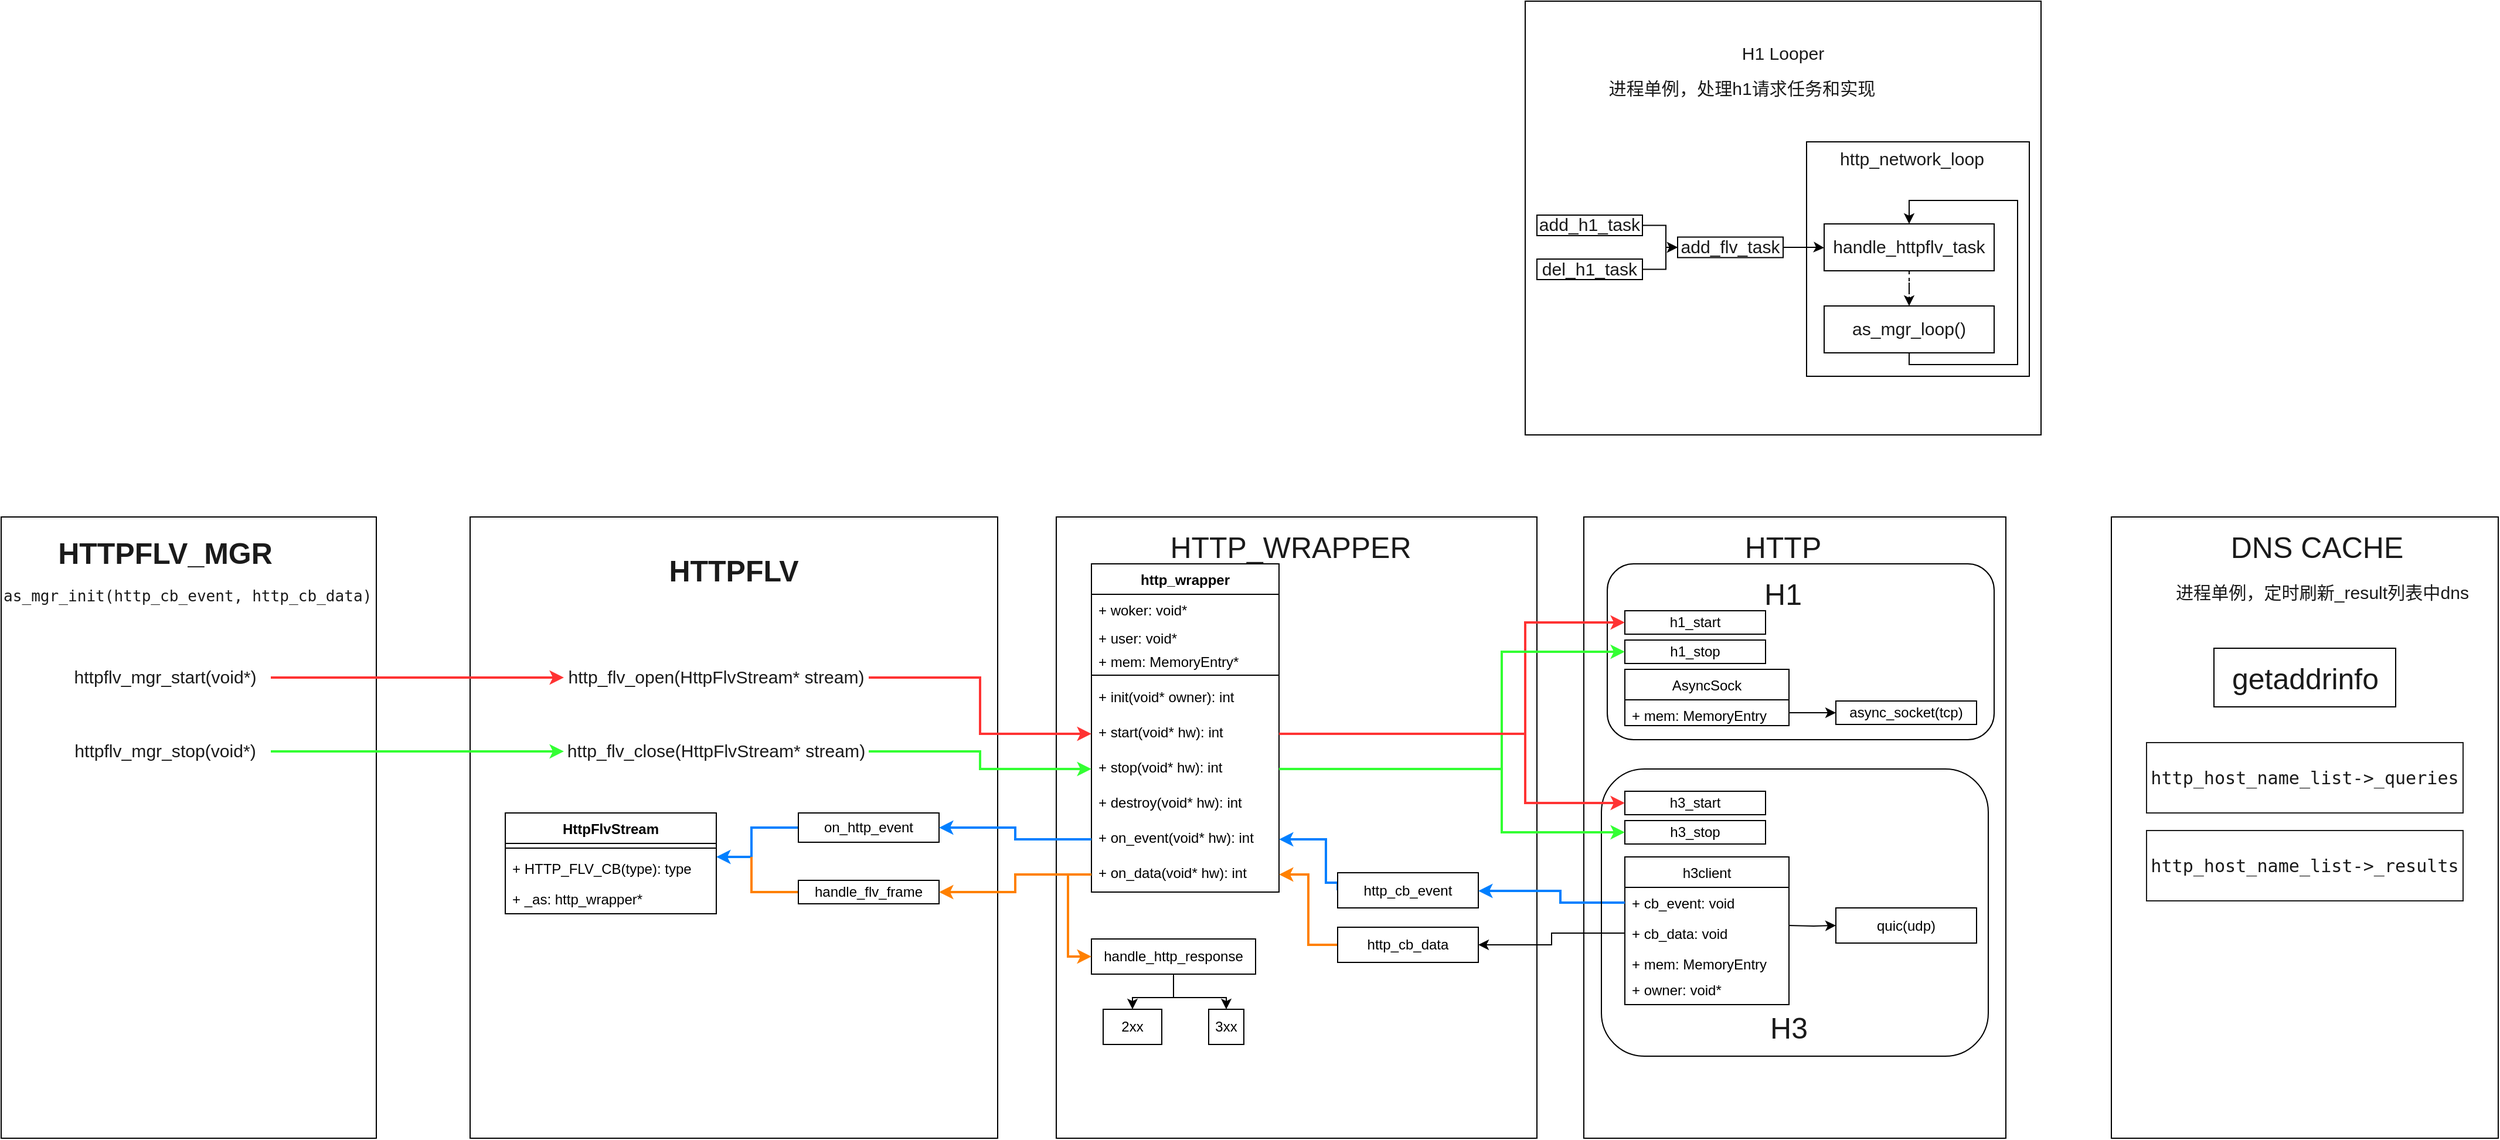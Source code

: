 <mxfile version="20.4.0" type="github"><diagram id="vO1amvy0kyj9_wai8O6I" name="Page-1"><mxGraphModel dx="2225" dy="1867" grid="1" gridSize="10" guides="1" tooltips="1" connect="1" arrows="1" fold="1" page="1" pageScale="1" pageWidth="850" pageHeight="1100" math="0" shadow="0"><root><mxCell id="0"/><mxCell id="1" parent="0"/><mxCell id="cA0amRriEJMc-7uIuHtY-74" value="" style="rounded=0;whiteSpace=wrap;html=1;fontFamily=Helvetica;fontSize=25;fontColor=#1A1A1A;fillColor=none;gradientColor=none;" parent="1" vertex="1"><mxGeometry x="410" y="90" width="410" height="530" as="geometry"/></mxCell><mxCell id="cA0amRriEJMc-7uIuHtY-109" value="" style="rounded=0;whiteSpace=wrap;html=1;fontFamily=Helvetica;fontSize=15.067;fontColor=#1A1A1A;fillColor=none;gradientColor=none;" parent="1" vertex="1"><mxGeometry x="-490" y="90" width="320" height="530" as="geometry"/></mxCell><mxCell id="cA0amRriEJMc-7uIuHtY-4" value="" style="whiteSpace=wrap;html=1;" parent="1" vertex="1"><mxGeometry x="810" y="-350" width="440" height="370" as="geometry"/></mxCell><mxCell id="cA0amRriEJMc-7uIuHtY-106" value="" style="rounded=0;whiteSpace=wrap;html=1;fontFamily=Helvetica;fontSize=15.067;fontColor=#1A1A1A;fillColor=none;gradientColor=none;" parent="1" vertex="1"><mxGeometry x="1050" y="-230" width="190" height="200" as="geometry"/></mxCell><mxCell id="cA0amRriEJMc-7uIuHtY-70" value="" style="rounded=0;whiteSpace=wrap;html=1;fontFamily=Helvetica;fontSize=12;fontColor=#1A1A1A;fillColor=none;gradientColor=none;" parent="1" vertex="1"><mxGeometry x="-90" y="90" width="450" height="530" as="geometry"/></mxCell><mxCell id="cA0amRriEJMc-7uIuHtY-83" value="" style="rounded=0;whiteSpace=wrap;html=1;fontFamily=Helvetica;fontSize=25;fontColor=#1A1A1A;fillColor=none;gradientColor=none;" parent="1" vertex="1"><mxGeometry x="1310" y="90" width="330" height="530" as="geometry"/></mxCell><mxCell id="cA0amRriEJMc-7uIuHtY-76" value="" style="rounded=0;whiteSpace=wrap;html=1;fontFamily=Helvetica;fontSize=25;fontColor=#1A1A1A;fillColor=none;gradientColor=none;" parent="1" vertex="1"><mxGeometry x="860" y="90" width="360" height="530" as="geometry"/></mxCell><mxCell id="cA0amRriEJMc-7uIuHtY-78" value="" style="rounded=1;whiteSpace=wrap;html=1;fontFamily=Helvetica;fontSize=25;fontColor=#1A1A1A;fillColor=none;gradientColor=none;" parent="1" vertex="1"><mxGeometry x="880" y="130" width="330" height="150" as="geometry"/></mxCell><mxCell id="cA0amRriEJMc-7uIuHtY-5" value="async_socket(tcp)" style="whiteSpace=wrap;html=1;" parent="1" vertex="1"><mxGeometry x="1075" y="247" width="120" height="20" as="geometry"/></mxCell><mxCell id="cA0amRriEJMc-7uIuHtY-6" value="quic(udp)" style="whiteSpace=wrap;html=1;" parent="1" vertex="1"><mxGeometry x="1075" y="423.5" width="120" height="30" as="geometry"/></mxCell><mxCell id="cA0amRriEJMc-7uIuHtY-7" value="http_wrapper" style="swimlane;fontStyle=1;align=center;verticalAlign=top;childLayout=stackLayout;horizontal=1;startSize=26;horizontalStack=0;resizeParent=1;resizeParentMax=0;resizeLast=0;collapsible=1;marginBottom=0;" parent="1" vertex="1"><mxGeometry x="440" y="130" width="160" height="280" as="geometry"/></mxCell><mxCell id="cA0amRriEJMc-7uIuHtY-8" value="+ woker: void*" style="text;strokeColor=none;fillColor=none;align=left;verticalAlign=top;spacingLeft=4;spacingRight=4;overflow=hidden;rotatable=0;points=[[0,0.5],[1,0.5]];portConstraint=eastwest;" parent="cA0amRriEJMc-7uIuHtY-7" vertex="1"><mxGeometry y="26" width="160" height="24" as="geometry"/></mxCell><mxCell id="cA0amRriEJMc-7uIuHtY-11" value="+ user: void*" style="text;strokeColor=none;fillColor=none;align=left;verticalAlign=top;spacingLeft=4;spacingRight=4;overflow=hidden;rotatable=0;points=[[0,0.5],[1,0.5]];portConstraint=eastwest;" parent="cA0amRriEJMc-7uIuHtY-7" vertex="1"><mxGeometry y="50" width="160" height="20" as="geometry"/></mxCell><mxCell id="cA0amRriEJMc-7uIuHtY-12" value="+ mem: MemoryEntry*" style="text;strokeColor=none;fillColor=none;align=left;verticalAlign=top;spacingLeft=4;spacingRight=4;overflow=hidden;rotatable=0;points=[[0,0.5],[1,0.5]];portConstraint=eastwest;" parent="cA0amRriEJMc-7uIuHtY-7" vertex="1"><mxGeometry y="70" width="160" height="20" as="geometry"/></mxCell><mxCell id="cA0amRriEJMc-7uIuHtY-9" value="" style="line;strokeWidth=1;fillColor=none;align=left;verticalAlign=middle;spacingTop=-1;spacingLeft=3;spacingRight=3;rotatable=0;labelPosition=right;points=[];portConstraint=eastwest;" parent="cA0amRriEJMc-7uIuHtY-7" vertex="1"><mxGeometry y="90" width="160" height="10" as="geometry"/></mxCell><mxCell id="cA0amRriEJMc-7uIuHtY-10" value="+ init(void* owner): int" style="text;strokeColor=none;fillColor=none;align=left;verticalAlign=top;spacingLeft=4;spacingRight=4;overflow=hidden;rotatable=0;points=[[0,0.5],[1,0.5]];portConstraint=eastwest;" parent="cA0amRriEJMc-7uIuHtY-7" vertex="1"><mxGeometry y="100" width="160" height="30" as="geometry"/></mxCell><mxCell id="cA0amRriEJMc-7uIuHtY-13" value="+ start(void* hw): int" style="text;strokeColor=none;fillColor=none;align=left;verticalAlign=top;spacingLeft=4;spacingRight=4;overflow=hidden;rotatable=0;points=[[0,0.5],[1,0.5]];portConstraint=eastwest;" parent="cA0amRriEJMc-7uIuHtY-7" vertex="1"><mxGeometry y="130" width="160" height="30" as="geometry"/></mxCell><mxCell id="cA0amRriEJMc-7uIuHtY-14" value="+ stop(void* hw): int" style="text;strokeColor=none;fillColor=none;align=left;verticalAlign=top;spacingLeft=4;spacingRight=4;overflow=hidden;rotatable=0;points=[[0,0.5],[1,0.5]];portConstraint=eastwest;" parent="cA0amRriEJMc-7uIuHtY-7" vertex="1"><mxGeometry y="160" width="160" height="30" as="geometry"/></mxCell><mxCell id="cA0amRriEJMc-7uIuHtY-15" value="+ destroy(void* hw): int" style="text;strokeColor=none;fillColor=none;align=left;verticalAlign=top;spacingLeft=4;spacingRight=4;overflow=hidden;rotatable=0;points=[[0,0.5],[1,0.5]];portConstraint=eastwest;" parent="cA0amRriEJMc-7uIuHtY-7" vertex="1"><mxGeometry y="190" width="160" height="30" as="geometry"/></mxCell><mxCell id="cA0amRriEJMc-7uIuHtY-16" value="+ on_event(void* hw): int" style="text;strokeColor=none;fillColor=none;align=left;verticalAlign=top;spacingLeft=4;spacingRight=4;overflow=hidden;rotatable=0;points=[[0,0.5],[1,0.5]];portConstraint=eastwest;" parent="cA0amRriEJMc-7uIuHtY-7" vertex="1"><mxGeometry y="220" width="160" height="30" as="geometry"/></mxCell><mxCell id="cA0amRriEJMc-7uIuHtY-17" value="+ on_data(void* hw): int" style="text;strokeColor=none;fillColor=none;align=left;verticalAlign=top;spacingLeft=4;spacingRight=4;overflow=hidden;rotatable=0;points=[[0,0.5],[1,0.5]];portConstraint=eastwest;" parent="cA0amRriEJMc-7uIuHtY-7" vertex="1"><mxGeometry y="250" width="160" height="30" as="geometry"/></mxCell><mxCell id="cA0amRriEJMc-7uIuHtY-42" style="edgeStyle=orthogonalEdgeStyle;rounded=0;orthogonalLoop=1;jettySize=auto;html=1;entryX=1;entryY=0.135;entryDx=0;entryDy=0;entryPerimeter=0;endArrow=classic;endFill=1;exitX=0;exitY=0.5;exitDx=0;exitDy=0;strokeWidth=2;strokeColor=#007FFF;" parent="1" source="cA0amRriEJMc-7uIuHtY-18" target="cA0amRriEJMc-7uIuHtY-39" edge="1"><mxGeometry relative="1" as="geometry"><Array as="points"><mxPoint x="150" y="355"/><mxPoint x="150" y="380"/></Array></mxGeometry></mxCell><mxCell id="cA0amRriEJMc-7uIuHtY-18" value="on_http_event" style="whiteSpace=wrap;html=1;" parent="1" vertex="1"><mxGeometry x="190" y="342.5" width="120" height="25" as="geometry"/></mxCell><mxCell id="cA0amRriEJMc-7uIuHtY-26" value="" style="edgeStyle=orthogonalEdgeStyle;rounded=0;orthogonalLoop=1;jettySize=auto;html=1;" parent="1" source="cA0amRriEJMc-7uIuHtY-20" target="cA0amRriEJMc-7uIuHtY-25" edge="1"><mxGeometry relative="1" as="geometry"/></mxCell><mxCell id="cA0amRriEJMc-7uIuHtY-28" style="edgeStyle=orthogonalEdgeStyle;rounded=0;orthogonalLoop=1;jettySize=auto;html=1;entryX=0.5;entryY=0;entryDx=0;entryDy=0;" parent="1" source="cA0amRriEJMc-7uIuHtY-20" target="cA0amRriEJMc-7uIuHtY-27" edge="1"><mxGeometry relative="1" as="geometry"/></mxCell><mxCell id="cA0amRriEJMc-7uIuHtY-20" value="handle_http_response" style="whiteSpace=wrap;html=1;" parent="1" vertex="1"><mxGeometry x="440" y="450" width="140" height="30" as="geometry"/></mxCell><mxCell id="cA0amRriEJMc-7uIuHtY-41" style="edgeStyle=orthogonalEdgeStyle;rounded=0;orthogonalLoop=1;jettySize=auto;html=1;endArrow=none;endFill=0;strokeWidth=2;strokeColor=#FF8000;" parent="1" source="cA0amRriEJMc-7uIuHtY-22" edge="1"><mxGeometry relative="1" as="geometry"><mxPoint x="150" y="380" as="targetPoint"/><Array as="points"><mxPoint x="150" y="410"/></Array></mxGeometry></mxCell><mxCell id="cA0amRriEJMc-7uIuHtY-22" value="handle_flv_frame" style="whiteSpace=wrap;html=1;" parent="1" vertex="1"><mxGeometry x="190" y="400" width="120" height="20" as="geometry"/></mxCell><mxCell id="cA0amRriEJMc-7uIuHtY-25" value="2xx" style="whiteSpace=wrap;html=1;" parent="1" vertex="1"><mxGeometry x="450" y="510" width="50" height="30" as="geometry"/></mxCell><mxCell id="cA0amRriEJMc-7uIuHtY-27" value="3xx" style="whiteSpace=wrap;html=1;" parent="1" vertex="1"><mxGeometry x="540" y="510" width="30" height="30" as="geometry"/></mxCell><mxCell id="cA0amRriEJMc-7uIuHtY-32" style="edgeStyle=orthogonalEdgeStyle;rounded=0;orthogonalLoop=1;jettySize=auto;html=1;entryX=1;entryY=0.5;entryDx=0;entryDy=0;strokeColor=#007FFF;strokeWidth=2;" parent="1" source="cA0amRriEJMc-7uIuHtY-16" target="cA0amRriEJMc-7uIuHtY-18" edge="1"><mxGeometry relative="1" as="geometry"/></mxCell><mxCell id="cA0amRriEJMc-7uIuHtY-33" style="edgeStyle=orthogonalEdgeStyle;rounded=0;orthogonalLoop=1;jettySize=auto;html=1;entryX=0;entryY=0.5;entryDx=0;entryDy=0;strokeWidth=2;strokeColor=#FF8000;" parent="1" source="cA0amRriEJMc-7uIuHtY-17" target="cA0amRriEJMc-7uIuHtY-20" edge="1"><mxGeometry relative="1" as="geometry"/></mxCell><mxCell id="cA0amRriEJMc-7uIuHtY-34" style="edgeStyle=orthogonalEdgeStyle;rounded=0;orthogonalLoop=1;jettySize=auto;html=1;entryX=1;entryY=0.5;entryDx=0;entryDy=0;strokeColor=#FF8000;strokeWidth=2;" parent="1" source="cA0amRriEJMc-7uIuHtY-17" target="cA0amRriEJMc-7uIuHtY-22" edge="1"><mxGeometry relative="1" as="geometry"/></mxCell><mxCell id="cA0amRriEJMc-7uIuHtY-36" value="HttpFlvStream" style="swimlane;fontStyle=1;align=center;verticalAlign=top;childLayout=stackLayout;horizontal=1;startSize=26;horizontalStack=0;resizeParent=1;resizeParentMax=0;resizeLast=0;collapsible=1;marginBottom=0;" parent="1" vertex="1"><mxGeometry x="-60" y="342.5" width="180" height="86" as="geometry"/></mxCell><mxCell id="cA0amRriEJMc-7uIuHtY-38" value="" style="line;strokeWidth=1;fillColor=none;align=left;verticalAlign=middle;spacingTop=-1;spacingLeft=3;spacingRight=3;rotatable=0;labelPosition=right;points=[];portConstraint=eastwest;" parent="cA0amRriEJMc-7uIuHtY-36" vertex="1"><mxGeometry y="26" width="180" height="8" as="geometry"/></mxCell><mxCell id="cA0amRriEJMc-7uIuHtY-39" value="+ HTTP_FLV_CB(type): type" style="text;strokeColor=none;fillColor=none;align=left;verticalAlign=top;spacingLeft=4;spacingRight=4;overflow=hidden;rotatable=0;points=[[0,0.5],[1,0.5]];portConstraint=eastwest;" parent="cA0amRriEJMc-7uIuHtY-36" vertex="1"><mxGeometry y="34" width="180" height="26" as="geometry"/></mxCell><mxCell id="cA0amRriEJMc-7uIuHtY-112" value="+ _as: http_wrapper*" style="text;strokeColor=none;fillColor=none;align=left;verticalAlign=top;spacingLeft=4;spacingRight=4;overflow=hidden;rotatable=0;points=[[0,0.5],[1,0.5]];portConstraint=eastwest;" parent="cA0amRriEJMc-7uIuHtY-36" vertex="1"><mxGeometry y="60" width="180" height="26" as="geometry"/></mxCell><mxCell id="cA0amRriEJMc-7uIuHtY-46" style="edgeStyle=orthogonalEdgeStyle;rounded=0;orthogonalLoop=1;jettySize=auto;html=1;entryX=0;entryY=0.5;entryDx=0;entryDy=0;endArrow=classic;endFill=1;" parent="1" target="cA0amRriEJMc-7uIuHtY-6" edge="1"><mxGeometry relative="1" as="geometry"><mxPoint x="1035" y="438.5" as="sourcePoint"/></mxGeometry></mxCell><mxCell id="cA0amRriEJMc-7uIuHtY-68" style="edgeStyle=orthogonalEdgeStyle;rounded=0;orthogonalLoop=1;jettySize=auto;html=1;fontFamily=Helvetica;fontSize=12;fontColor=#1A1A1A;exitX=0;exitY=0.5;exitDx=0;exitDy=0;strokeColor=#007FFF;strokeWidth=2;" parent="1" source="cA0amRriEJMc-7uIuHtY-48" target="cA0amRriEJMc-7uIuHtY-16" edge="1"><mxGeometry relative="1" as="geometry"><Array as="points"><mxPoint x="640" y="402"/><mxPoint x="640" y="365"/></Array></mxGeometry></mxCell><mxCell id="cA0amRriEJMc-7uIuHtY-48" value="http_cb_event" style="whiteSpace=wrap;html=1;" parent="1" vertex="1"><mxGeometry x="650" y="393.5" width="120" height="30" as="geometry"/></mxCell><mxCell id="cA0amRriEJMc-7uIuHtY-69" style="edgeStyle=orthogonalEdgeStyle;rounded=0;orthogonalLoop=1;jettySize=auto;html=1;entryX=1;entryY=0.5;entryDx=0;entryDy=0;fontFamily=Helvetica;fontSize=12;fontColor=#1A1A1A;exitX=0;exitY=0.5;exitDx=0;exitDy=0;strokeColor=#FF8000;strokeWidth=2;" parent="1" source="cA0amRriEJMc-7uIuHtY-49" target="cA0amRriEJMc-7uIuHtY-17" edge="1"><mxGeometry relative="1" as="geometry"/></mxCell><mxCell id="cA0amRriEJMc-7uIuHtY-49" value="http_cb_data" style="whiteSpace=wrap;html=1;" parent="1" vertex="1"><mxGeometry x="650" y="440" width="120" height="30" as="geometry"/></mxCell><mxCell id="cA0amRriEJMc-7uIuHtY-50" value="AsyncSock" style="swimlane;fontStyle=0;childLayout=stackLayout;horizontal=1;startSize=26;fillColor=none;horizontalStack=0;resizeParent=1;resizeParentMax=0;resizeLast=0;collapsible=1;marginBottom=0;" parent="1" vertex="1"><mxGeometry x="895" y="220" width="140" height="48" as="geometry"/></mxCell><mxCell id="cA0amRriEJMc-7uIuHtY-53" value="+ mem: MemoryEntry" style="text;strokeColor=none;fillColor=none;align=left;verticalAlign=top;spacingLeft=4;spacingRight=4;overflow=hidden;rotatable=0;points=[[0,0.5],[1,0.5]];portConstraint=eastwest;" parent="cA0amRriEJMc-7uIuHtY-50" vertex="1"><mxGeometry y="26" width="140" height="22" as="geometry"/></mxCell><mxCell id="cA0amRriEJMc-7uIuHtY-55" value="h3client" style="swimlane;fontStyle=0;childLayout=stackLayout;horizontal=1;startSize=26;fillColor=none;horizontalStack=0;resizeParent=1;resizeParentMax=0;resizeLast=0;collapsible=1;marginBottom=0;" parent="1" vertex="1"><mxGeometry x="895" y="380" width="140" height="126" as="geometry"/></mxCell><mxCell id="cA0amRriEJMc-7uIuHtY-56" value="+ cb_event: void" style="text;strokeColor=none;fillColor=none;align=left;verticalAlign=top;spacingLeft=4;spacingRight=4;overflow=hidden;rotatable=0;points=[[0,0.5],[1,0.5]];portConstraint=eastwest;" parent="cA0amRriEJMc-7uIuHtY-55" vertex="1"><mxGeometry y="26" width="140" height="26" as="geometry"/></mxCell><mxCell id="cA0amRriEJMc-7uIuHtY-57" value="+ cb_data: void" style="text;strokeColor=none;fillColor=none;align=left;verticalAlign=top;spacingLeft=4;spacingRight=4;overflow=hidden;rotatable=0;points=[[0,0.5],[1,0.5]];portConstraint=eastwest;" parent="cA0amRriEJMc-7uIuHtY-55" vertex="1"><mxGeometry y="52" width="140" height="26" as="geometry"/></mxCell><mxCell id="cA0amRriEJMc-7uIuHtY-58" value="+ mem: MemoryEntry" style="text;strokeColor=none;fillColor=none;align=left;verticalAlign=top;spacingLeft=4;spacingRight=4;overflow=hidden;rotatable=0;points=[[0,0.5],[1,0.5]];portConstraint=eastwest;" parent="cA0amRriEJMc-7uIuHtY-55" vertex="1"><mxGeometry y="78" width="140" height="22" as="geometry"/></mxCell><mxCell id="cA0amRriEJMc-7uIuHtY-59" value="+ owner: void*" style="text;strokeColor=none;fillColor=none;align=left;verticalAlign=top;spacingLeft=4;spacingRight=4;overflow=hidden;rotatable=0;points=[[0,0.5],[1,0.5]];portConstraint=eastwest;" parent="cA0amRriEJMc-7uIuHtY-55" vertex="1"><mxGeometry y="100" width="140" height="26" as="geometry"/></mxCell><mxCell id="cA0amRriEJMc-7uIuHtY-61" style="edgeStyle=orthogonalEdgeStyle;rounded=0;orthogonalLoop=1;jettySize=auto;html=1;entryX=0;entryY=0.5;entryDx=0;entryDy=0;endArrow=classic;endFill=1;" parent="1" source="cA0amRriEJMc-7uIuHtY-53" target="cA0amRriEJMc-7uIuHtY-5" edge="1"><mxGeometry relative="1" as="geometry"/></mxCell><mxCell id="cA0amRriEJMc-7uIuHtY-65" value="&lt;pre style=&quot;font-family: &amp;quot;JetBrains Mono&amp;quot;, monospace; font-size: 9.8pt;&quot;&gt;&lt;span style=&quot;background-color: rgb(255, 255, 255);&quot;&gt;&lt;font color=&quot;#1A1A1A&quot;&gt;as_mgr_init(http_cb_event, http_cb_data)&lt;/font&gt;&lt;/span&gt;&lt;/pre&gt;" style="text;whiteSpace=wrap;html=1;" parent="1" vertex="1"><mxGeometry x="-490" y="130" width="350" height="50" as="geometry"/></mxCell><mxCell id="cA0amRriEJMc-7uIuHtY-66" style="edgeStyle=orthogonalEdgeStyle;rounded=0;orthogonalLoop=1;jettySize=auto;html=1;entryX=1;entryY=0.5;entryDx=0;entryDy=0;fontFamily=Helvetica;fontSize=12;fontColor=#1A1A1A;strokeColor=#007FFF;strokeWidth=2;" parent="1" source="cA0amRriEJMc-7uIuHtY-56" target="cA0amRriEJMc-7uIuHtY-48" edge="1"><mxGeometry relative="1" as="geometry"><Array as="points"><mxPoint x="840" y="419"/><mxPoint x="840" y="409"/><mxPoint x="770" y="409"/></Array></mxGeometry></mxCell><mxCell id="cA0amRriEJMc-7uIuHtY-67" style="edgeStyle=orthogonalEdgeStyle;rounded=0;orthogonalLoop=1;jettySize=auto;html=1;entryX=1;entryY=0.5;entryDx=0;entryDy=0;fontFamily=Helvetica;fontSize=12;fontColor=#1A1A1A;" parent="1" source="cA0amRriEJMc-7uIuHtY-57" target="cA0amRriEJMc-7uIuHtY-49" edge="1"><mxGeometry relative="1" as="geometry"/></mxCell><mxCell id="cA0amRriEJMc-7uIuHtY-71" value="&lt;font style=&quot;font-size: 25px;&quot;&gt;&lt;b&gt;HTTPFLV&lt;/b&gt;&lt;/font&gt;" style="text;html=1;strokeColor=none;fillColor=none;align=center;verticalAlign=middle;whiteSpace=wrap;rounded=0;fontFamily=Helvetica;fontSize=12;fontColor=#1A1A1A;" parent="1" vertex="1"><mxGeometry x="105" y="120" width="60" height="30" as="geometry"/></mxCell><mxCell id="cA0amRriEJMc-7uIuHtY-73" value="&lt;font style=&quot;font-size: 25px;&quot;&gt;&lt;b&gt;HTTPFLV_MGR&lt;/b&gt;&lt;/font&gt;" style="text;html=1;strokeColor=none;fillColor=none;align=center;verticalAlign=middle;whiteSpace=wrap;rounded=0;fontFamily=Helvetica;fontSize=12;fontColor=#1A1A1A;" parent="1" vertex="1"><mxGeometry x="-390" y="100" width="80" height="40" as="geometry"/></mxCell><mxCell id="cA0amRriEJMc-7uIuHtY-75" value="HTTP_WRAPPER" style="text;html=1;strokeColor=none;fillColor=none;align=center;verticalAlign=middle;whiteSpace=wrap;rounded=0;fontFamily=Helvetica;fontSize=25;fontColor=#1A1A1A;" parent="1" vertex="1"><mxGeometry x="580" y="100" width="60" height="30" as="geometry"/></mxCell><mxCell id="cA0amRriEJMc-7uIuHtY-77" value="HTTP" style="text;html=1;strokeColor=none;fillColor=none;align=center;verticalAlign=middle;whiteSpace=wrap;rounded=0;fontFamily=Helvetica;fontSize=25;fontColor=#1A1A1A;" parent="1" vertex="1"><mxGeometry x="1000" y="100" width="60" height="30" as="geometry"/></mxCell><mxCell id="cA0amRriEJMc-7uIuHtY-79" value="H1" style="text;html=1;strokeColor=none;fillColor=none;align=center;verticalAlign=middle;whiteSpace=wrap;rounded=0;fontFamily=Helvetica;fontSize=25;fontColor=#1A1A1A;" parent="1" vertex="1"><mxGeometry x="1000" y="140" width="60" height="30" as="geometry"/></mxCell><mxCell id="cA0amRriEJMc-7uIuHtY-80" value="" style="rounded=1;whiteSpace=wrap;html=1;fontFamily=Helvetica;fontSize=25;fontColor=#1A1A1A;fillColor=none;gradientColor=none;" parent="1" vertex="1"><mxGeometry x="875" y="305" width="330" height="245" as="geometry"/></mxCell><mxCell id="cA0amRriEJMc-7uIuHtY-81" value="H3" style="text;html=1;strokeColor=none;fillColor=none;align=center;verticalAlign=middle;whiteSpace=wrap;rounded=0;fontFamily=Helvetica;fontSize=25;fontColor=#1A1A1A;" parent="1" vertex="1"><mxGeometry x="1005" y="510" width="60" height="30" as="geometry"/></mxCell><mxCell id="cA0amRriEJMc-7uIuHtY-84" value="DNS CACHE" style="text;html=1;strokeColor=none;fillColor=none;align=center;verticalAlign=middle;whiteSpace=wrap;rounded=0;fontFamily=Helvetica;fontSize=25;fontColor=#1A1A1A;" parent="1" vertex="1"><mxGeometry x="1407.5" y="100" width="155" height="30" as="geometry"/></mxCell><mxCell id="cA0amRriEJMc-7uIuHtY-85" value="getaddrinfo" style="rounded=0;whiteSpace=wrap;html=1;fontFamily=Helvetica;fontSize=25;fontColor=#1A1A1A;fillColor=none;gradientColor=none;" parent="1" vertex="1"><mxGeometry x="1397.5" y="202" width="155" height="50" as="geometry"/></mxCell><mxCell id="cA0amRriEJMc-7uIuHtY-86" value="&lt;pre style=&quot;font-family: &amp;quot;JetBrains Mono&amp;quot;, monospace; font-size: 15.067px;&quot;&gt;&lt;font style=&quot;font-size: 15.067px;&quot;&gt;&lt;span style=&quot;background-color: rgb(255, 255, 255);&quot;&gt;&lt;font style=&quot;font-size: 15.067px;&quot; color=&quot;#1A1A1A&quot;&gt;http_host_name_list-&amp;gt;_queries&lt;/font&gt;&lt;/span&gt;&lt;/font&gt;&lt;/pre&gt;" style="rounded=0;whiteSpace=wrap;html=1;fontFamily=Helvetica;fontSize=25;fontColor=#1A1A1A;fillColor=none;gradientColor=none;strokeColor=#1A1A1A;" parent="1" vertex="1"><mxGeometry x="1340" y="282.5" width="270" height="60" as="geometry"/></mxCell><mxCell id="cA0amRriEJMc-7uIuHtY-87" value="&lt;pre style=&quot;font-family: &amp;quot;JetBrains Mono&amp;quot;, monospace; font-size: 15.067px;&quot;&gt;&lt;font style=&quot;font-size: 15.067px;&quot;&gt;&lt;span style=&quot;background-color: rgb(255, 255, 255);&quot;&gt;&lt;font style=&quot;font-size: 15.067px;&quot; color=&quot;#1A1A1A&quot;&gt;http_host_name_list-&amp;gt;_results&lt;/font&gt;&lt;/span&gt;&lt;/font&gt;&lt;/pre&gt;" style="rounded=0;whiteSpace=wrap;html=1;fontFamily=Helvetica;fontSize=25;fontColor=#1A1A1A;fillColor=none;gradientColor=none;strokeColor=#1A1A1A;" parent="1" vertex="1"><mxGeometry x="1340" y="357.5" width="270" height="60" as="geometry"/></mxCell><mxCell id="cA0amRriEJMc-7uIuHtY-114" style="edgeStyle=orthogonalEdgeStyle;rounded=0;orthogonalLoop=1;jettySize=auto;html=1;entryX=0;entryY=0.5;entryDx=0;entryDy=0;fontFamily=Helvetica;fontSize=25;fontColor=#1A1A1A;strokeColor=#FF3333;strokeWidth=2;" parent="1" source="cA0amRriEJMc-7uIuHtY-89" target="cA0amRriEJMc-7uIuHtY-110" edge="1"><mxGeometry relative="1" as="geometry"/></mxCell><mxCell id="cA0amRriEJMc-7uIuHtY-89" value="httpflv_mgr_start(void*)" style="text;html=1;strokeColor=none;fillColor=none;align=center;verticalAlign=middle;whiteSpace=wrap;rounded=0;fontFamily=Helvetica;fontSize=15.067;fontColor=#1A1A1A;" parent="1" vertex="1"><mxGeometry x="-440" y="212" width="180" height="30" as="geometry"/></mxCell><mxCell id="cA0amRriEJMc-7uIuHtY-115" style="edgeStyle=orthogonalEdgeStyle;rounded=0;orthogonalLoop=1;jettySize=auto;html=1;entryX=0;entryY=0.5;entryDx=0;entryDy=0;fontFamily=Helvetica;fontSize=25;fontColor=#1A1A1A;strokeColor=#33FF33;strokeWidth=2;" parent="1" source="cA0amRriEJMc-7uIuHtY-90" target="cA0amRriEJMc-7uIuHtY-111" edge="1"><mxGeometry relative="1" as="geometry"/></mxCell><mxCell id="cA0amRriEJMc-7uIuHtY-90" value="httpflv_mgr_stop(void*)" style="text;html=1;strokeColor=none;fillColor=none;align=center;verticalAlign=middle;whiteSpace=wrap;rounded=0;fontFamily=Helvetica;fontSize=15.067;fontColor=#1A1A1A;" parent="1" vertex="1"><mxGeometry x="-440" y="275" width="180" height="30" as="geometry"/></mxCell><mxCell id="cA0amRriEJMc-7uIuHtY-91" value="H1 Looper" style="text;html=1;strokeColor=none;fillColor=none;align=center;verticalAlign=middle;whiteSpace=wrap;rounded=0;fontFamily=Helvetica;fontSize=15.067;fontColor=#1A1A1A;" parent="1" vertex="1"><mxGeometry x="950" y="-320" width="160" height="30" as="geometry"/></mxCell><mxCell id="cA0amRriEJMc-7uIuHtY-94" style="edgeStyle=orthogonalEdgeStyle;rounded=0;orthogonalLoop=1;jettySize=auto;html=1;dashed=1;fontFamily=Helvetica;fontSize=15.067;fontColor=#1A1A1A;" parent="1" source="cA0amRriEJMc-7uIuHtY-92" target="cA0amRriEJMc-7uIuHtY-93" edge="1"><mxGeometry relative="1" as="geometry"/></mxCell><mxCell id="cA0amRriEJMc-7uIuHtY-92" value="handle_httpflv_task" style="rounded=0;whiteSpace=wrap;html=1;fontFamily=Helvetica;fontSize=15.067;fontColor=#1A1A1A;fillColor=none;gradientColor=none;" parent="1" vertex="1"><mxGeometry x="1065" y="-160" width="145" height="40" as="geometry"/></mxCell><mxCell id="cA0amRriEJMc-7uIuHtY-95" style="edgeStyle=orthogonalEdgeStyle;rounded=0;orthogonalLoop=1;jettySize=auto;html=1;entryX=0.5;entryY=0;entryDx=0;entryDy=0;fontFamily=Helvetica;fontSize=15.067;fontColor=#1A1A1A;" parent="1" source="cA0amRriEJMc-7uIuHtY-93" target="cA0amRriEJMc-7uIuHtY-92" edge="1"><mxGeometry relative="1" as="geometry"><Array as="points"><mxPoint x="1137" y="-40"/><mxPoint x="1230" y="-40"/><mxPoint x="1230" y="-180"/><mxPoint x="1137" y="-180"/></Array></mxGeometry></mxCell><mxCell id="cA0amRriEJMc-7uIuHtY-93" value="as_mgr_loop()" style="rounded=0;whiteSpace=wrap;html=1;fontFamily=Helvetica;fontSize=15.067;fontColor=#1A1A1A;fillColor=none;gradientColor=none;" parent="1" vertex="1"><mxGeometry x="1065" y="-90" width="145" height="40" as="geometry"/></mxCell><mxCell id="cA0amRriEJMc-7uIuHtY-97" value="http_network_loop" style="text;html=1;strokeColor=none;fillColor=none;align=center;verticalAlign=middle;whiteSpace=wrap;rounded=0;fontFamily=Helvetica;fontSize=15.067;fontColor=#1A1A1A;" parent="1" vertex="1"><mxGeometry x="1110" y="-230" width="60" height="30" as="geometry"/></mxCell><mxCell id="cA0amRriEJMc-7uIuHtY-104" style="edgeStyle=orthogonalEdgeStyle;rounded=0;orthogonalLoop=1;jettySize=auto;html=1;entryX=0;entryY=0.5;entryDx=0;entryDy=0;fontFamily=Helvetica;fontSize=15.067;fontColor=#1A1A1A;" parent="1" source="cA0amRriEJMc-7uIuHtY-98" target="cA0amRriEJMc-7uIuHtY-102" edge="1"><mxGeometry relative="1" as="geometry"/></mxCell><mxCell id="cA0amRriEJMc-7uIuHtY-98" value="add_h1_task" style="rounded=0;whiteSpace=wrap;html=1;fontFamily=Helvetica;fontSize=15.067;fontColor=#1A1A1A;fillColor=none;gradientColor=none;" parent="1" vertex="1"><mxGeometry x="820" y="-167.5" width="90" height="17.5" as="geometry"/></mxCell><mxCell id="cA0amRriEJMc-7uIuHtY-105" style="edgeStyle=orthogonalEdgeStyle;rounded=0;orthogonalLoop=1;jettySize=auto;html=1;entryX=0;entryY=0.5;entryDx=0;entryDy=0;fontFamily=Helvetica;fontSize=15.067;fontColor=#1A1A1A;" parent="1" source="cA0amRriEJMc-7uIuHtY-101" target="cA0amRriEJMc-7uIuHtY-102" edge="1"><mxGeometry relative="1" as="geometry"/></mxCell><mxCell id="cA0amRriEJMc-7uIuHtY-101" value="del_h1_task" style="rounded=0;whiteSpace=wrap;html=1;fontFamily=Helvetica;fontSize=15.067;fontColor=#1A1A1A;fillColor=none;gradientColor=none;" parent="1" vertex="1"><mxGeometry x="820" y="-130" width="90" height="17.5" as="geometry"/></mxCell><mxCell id="cA0amRriEJMc-7uIuHtY-103" style="edgeStyle=orthogonalEdgeStyle;rounded=0;orthogonalLoop=1;jettySize=auto;html=1;fontFamily=Helvetica;fontSize=15.067;fontColor=#1A1A1A;entryX=0;entryY=0.509;entryDx=0;entryDy=0;entryPerimeter=0;" parent="1" source="cA0amRriEJMc-7uIuHtY-102" target="cA0amRriEJMc-7uIuHtY-92" edge="1"><mxGeometry relative="1" as="geometry"><mxPoint x="1050" y="-121.188" as="targetPoint"/><Array as="points"><mxPoint x="1060" y="-140"/><mxPoint x="1065" y="-140"/></Array></mxGeometry></mxCell><mxCell id="cA0amRriEJMc-7uIuHtY-102" value="add_flv_task" style="rounded=0;whiteSpace=wrap;html=1;fontFamily=Helvetica;fontSize=15.067;fontColor=#1A1A1A;fillColor=none;gradientColor=none;" parent="1" vertex="1"><mxGeometry x="940" y="-148.75" width="90" height="17.5" as="geometry"/></mxCell><mxCell id="cA0amRriEJMc-7uIuHtY-107" value="进程单例，处理h1请求任务和实现" style="text;html=1;strokeColor=none;fillColor=none;align=center;verticalAlign=middle;whiteSpace=wrap;rounded=0;fontFamily=Helvetica;fontSize=15.067;fontColor=#1A1A1A;" parent="1" vertex="1"><mxGeometry x="850" y="-290" width="290" height="30" as="geometry"/></mxCell><mxCell id="cA0amRriEJMc-7uIuHtY-108" value="进程单例，定时刷新_result列表中dns" style="text;html=1;strokeColor=none;fillColor=none;align=center;verticalAlign=middle;whiteSpace=wrap;rounded=0;fontFamily=Helvetica;fontSize=15.067;fontColor=#1A1A1A;" parent="1" vertex="1"><mxGeometry x="1360" y="140" width="260" height="30" as="geometry"/></mxCell><mxCell id="cA0amRriEJMc-7uIuHtY-116" style="edgeStyle=orthogonalEdgeStyle;rounded=0;orthogonalLoop=1;jettySize=auto;html=1;entryX=0;entryY=0.5;entryDx=0;entryDy=0;fontFamily=Helvetica;fontSize=25;fontColor=#1A1A1A;exitX=1;exitY=0.5;exitDx=0;exitDy=0;strokeWidth=2;strokeColor=#FF3333;" parent="1" source="cA0amRriEJMc-7uIuHtY-110" target="cA0amRriEJMc-7uIuHtY-13" edge="1"><mxGeometry relative="1" as="geometry"/></mxCell><mxCell id="cA0amRriEJMc-7uIuHtY-110" value="http_flv_open(HttpFlvStream* stream)" style="text;html=1;strokeColor=none;fillColor=none;align=center;verticalAlign=middle;whiteSpace=wrap;rounded=0;fontFamily=Helvetica;fontSize=15.067;fontColor=#1A1A1A;" parent="1" vertex="1"><mxGeometry x="-10" y="212" width="260" height="30" as="geometry"/></mxCell><mxCell id="cA0amRriEJMc-7uIuHtY-117" style="edgeStyle=orthogonalEdgeStyle;rounded=0;orthogonalLoop=1;jettySize=auto;html=1;entryX=0;entryY=0.5;entryDx=0;entryDy=0;fontFamily=Helvetica;fontSize=25;fontColor=#1A1A1A;strokeWidth=2;strokeColor=#33FF33;" parent="1" source="cA0amRriEJMc-7uIuHtY-111" target="cA0amRriEJMc-7uIuHtY-14" edge="1"><mxGeometry relative="1" as="geometry"/></mxCell><mxCell id="cA0amRriEJMc-7uIuHtY-111" value="http_flv_close(HttpFlvStream* stream)" style="text;html=1;strokeColor=none;fillColor=none;align=center;verticalAlign=middle;whiteSpace=wrap;rounded=0;fontFamily=Helvetica;fontSize=15.067;fontColor=#1A1A1A;" parent="1" vertex="1"><mxGeometry x="-10" y="275" width="260" height="30" as="geometry"/></mxCell><mxCell id="cA0amRriEJMc-7uIuHtY-118" value="h1_start" style="whiteSpace=wrap;html=1;" parent="1" vertex="1"><mxGeometry x="895" y="170" width="120" height="20" as="geometry"/></mxCell><mxCell id="cA0amRriEJMc-7uIuHtY-119" value="h1_stop" style="whiteSpace=wrap;html=1;" parent="1" vertex="1"><mxGeometry x="895" y="195" width="120" height="20" as="geometry"/></mxCell><mxCell id="cA0amRriEJMc-7uIuHtY-120" value="h3_start" style="whiteSpace=wrap;html=1;" parent="1" vertex="1"><mxGeometry x="895" y="324" width="120" height="20" as="geometry"/></mxCell><mxCell id="cA0amRriEJMc-7uIuHtY-121" value="h3_stop" style="whiteSpace=wrap;html=1;" parent="1" vertex="1"><mxGeometry x="895" y="349" width="120" height="20" as="geometry"/></mxCell><mxCell id="cA0amRriEJMc-7uIuHtY-122" style="edgeStyle=orthogonalEdgeStyle;rounded=0;orthogonalLoop=1;jettySize=auto;html=1;entryX=0;entryY=0.5;entryDx=0;entryDy=0;fontFamily=Helvetica;fontSize=25;fontColor=#1A1A1A;strokeColor=#FF3333;strokeWidth=2;" parent="1" source="cA0amRriEJMc-7uIuHtY-13" target="cA0amRriEJMc-7uIuHtY-118" edge="1"><mxGeometry relative="1" as="geometry"><Array as="points"><mxPoint x="810" y="275"/><mxPoint x="810" y="180"/></Array></mxGeometry></mxCell><mxCell id="cA0amRriEJMc-7uIuHtY-123" style="edgeStyle=orthogonalEdgeStyle;rounded=0;orthogonalLoop=1;jettySize=auto;html=1;entryX=0;entryY=0.5;entryDx=0;entryDy=0;fontFamily=Helvetica;fontSize=25;fontColor=#1A1A1A;strokeColor=#33FF33;strokeWidth=2;" parent="1" source="cA0amRriEJMc-7uIuHtY-14" target="cA0amRriEJMc-7uIuHtY-119" edge="1"><mxGeometry relative="1" as="geometry"><Array as="points"><mxPoint x="790" y="305"/><mxPoint x="790" y="205"/></Array></mxGeometry></mxCell><mxCell id="cA0amRriEJMc-7uIuHtY-124" style="edgeStyle=orthogonalEdgeStyle;rounded=0;orthogonalLoop=1;jettySize=auto;html=1;entryX=0;entryY=0.5;entryDx=0;entryDy=0;fontFamily=Helvetica;fontSize=25;fontColor=#1A1A1A;strokeColor=#FF3333;strokeWidth=2;" parent="1" source="cA0amRriEJMc-7uIuHtY-13" target="cA0amRriEJMc-7uIuHtY-120" edge="1"><mxGeometry relative="1" as="geometry"><Array as="points"><mxPoint x="810" y="275"/><mxPoint x="810" y="334"/></Array></mxGeometry></mxCell><mxCell id="cA0amRriEJMc-7uIuHtY-126" style="edgeStyle=orthogonalEdgeStyle;rounded=0;orthogonalLoop=1;jettySize=auto;html=1;entryX=0;entryY=0.5;entryDx=0;entryDy=0;fontFamily=Helvetica;fontSize=25;fontColor=#1A1A1A;strokeWidth=2;strokeColor=#33FF33;" parent="1" source="cA0amRriEJMc-7uIuHtY-14" target="cA0amRriEJMc-7uIuHtY-121" edge="1"><mxGeometry relative="1" as="geometry"><Array as="points"><mxPoint x="790" y="305"/><mxPoint x="790" y="359"/></Array></mxGeometry></mxCell></root></mxGraphModel></diagram></mxfile>